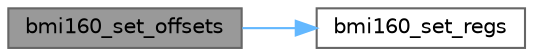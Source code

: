digraph "bmi160_set_offsets"
{
 // LATEX_PDF_SIZE
  bgcolor="transparent";
  edge [fontname=Helvetica,fontsize=10,labelfontname=Helvetica,labelfontsize=10];
  node [fontname=Helvetica,fontsize=10,shape=box,height=0.2,width=0.4];
  rankdir="LR";
  Node1 [id="Node000001",label="bmi160_set_offsets",height=0.2,width=0.4,color="gray40", fillcolor="grey60", style="filled", fontcolor="black",tooltip="This API writes the offset values of accel and gyro to the sensor but these values will be reset on P..."];
  Node1 -> Node2 [id="edge1_Node000001_Node000002",color="steelblue1",style="solid",tooltip=" "];
  Node2 [id="Node000002",label="bmi160_set_regs",height=0.2,width=0.4,color="grey40", fillcolor="white", style="filled",URL="$bmi160_8c.html#a5bea435582a9fdb2c331f64b61e0d6c5",tooltip="This API writes the given data to the register address of sensor."];
}
